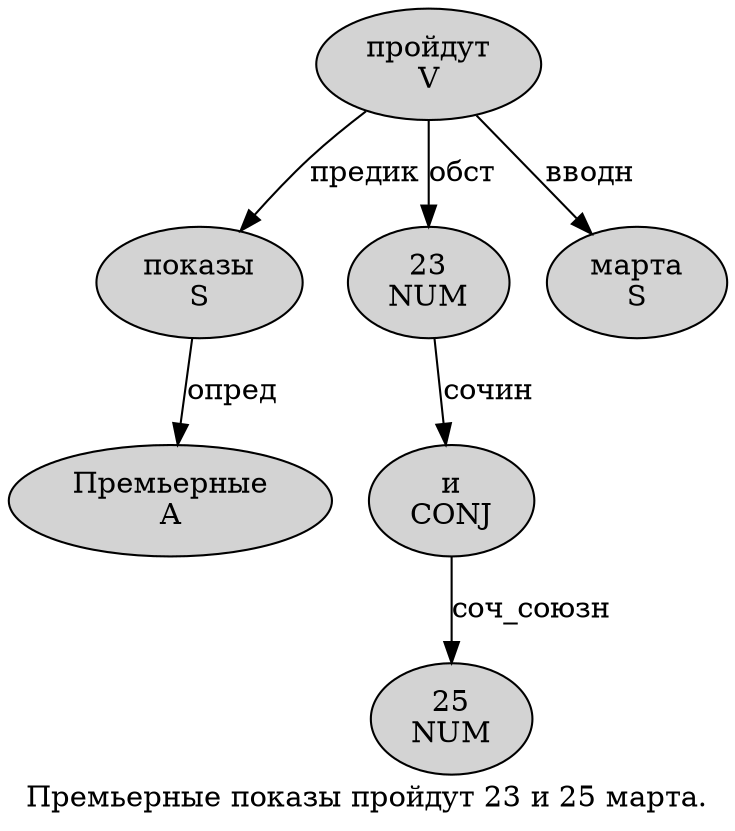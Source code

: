 digraph SENTENCE_137 {
	graph [label="Премьерные показы пройдут 23 и 25 марта."]
	node [style=filled]
		0 [label="Премьерные
A" color="" fillcolor=lightgray penwidth=1 shape=ellipse]
		1 [label="показы
S" color="" fillcolor=lightgray penwidth=1 shape=ellipse]
		2 [label="пройдут
V" color="" fillcolor=lightgray penwidth=1 shape=ellipse]
		3 [label="23
NUM" color="" fillcolor=lightgray penwidth=1 shape=ellipse]
		4 [label="и
CONJ" color="" fillcolor=lightgray penwidth=1 shape=ellipse]
		5 [label="25
NUM" color="" fillcolor=lightgray penwidth=1 shape=ellipse]
		6 [label="марта
S" color="" fillcolor=lightgray penwidth=1 shape=ellipse]
			4 -> 5 [label="соч_союзн"]
			2 -> 1 [label="предик"]
			2 -> 3 [label="обст"]
			2 -> 6 [label="вводн"]
			3 -> 4 [label="сочин"]
			1 -> 0 [label="опред"]
}